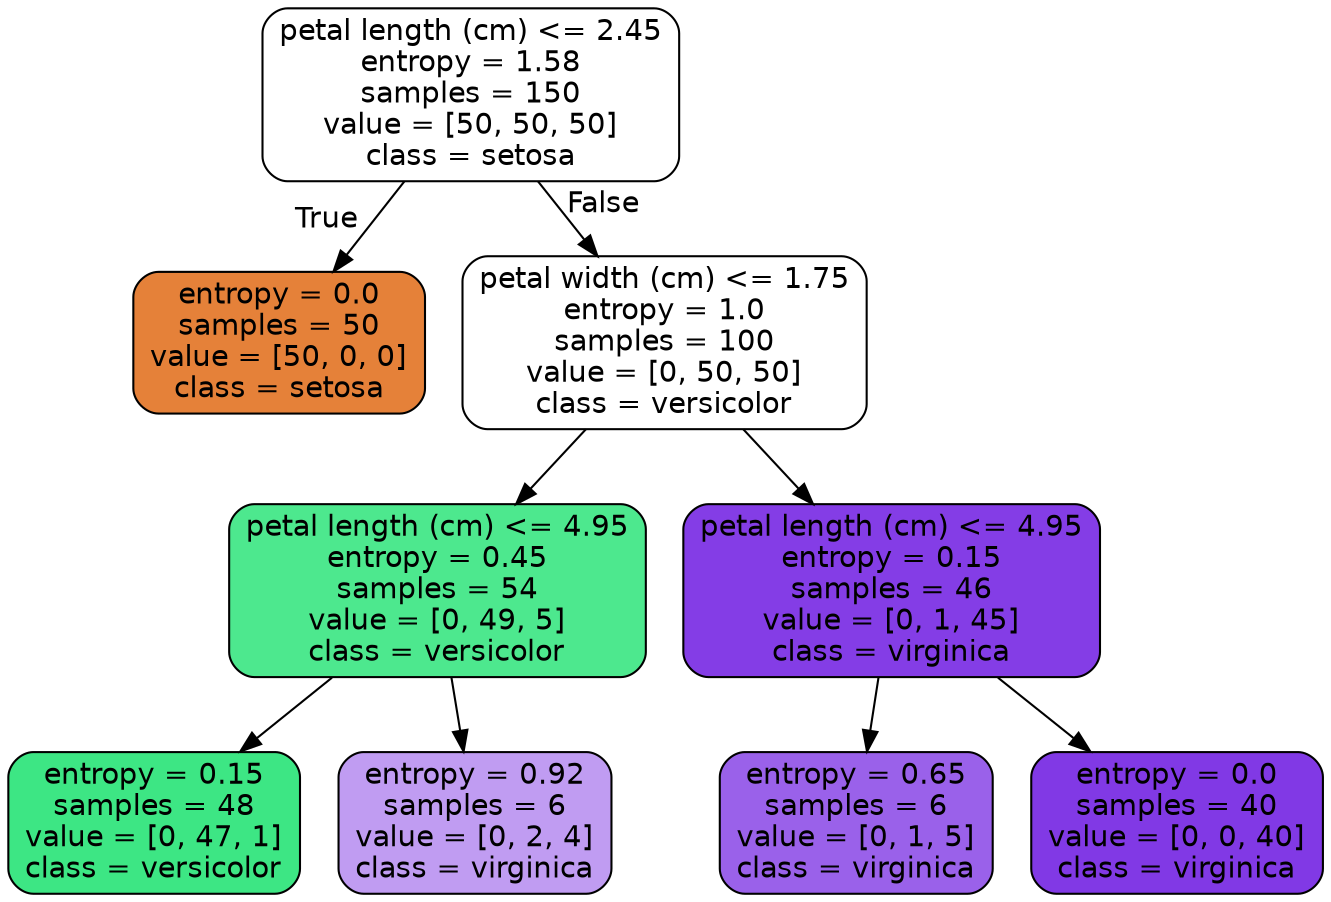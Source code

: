 digraph Tree {
node [shape=box, style="filled, rounded", color="black", fontname=helvetica] ;
edge [fontname=helvetica] ;
0 [label="petal length (cm) <= 2.45\nentropy = 1.58\nsamples = 150\nvalue = [50, 50, 50]\nclass = setosa", fillcolor="#ffffff"] ;
1 [label="entropy = 0.0\nsamples = 50\nvalue = [50, 0, 0]\nclass = setosa", fillcolor="#e58139"] ;
0 -> 1 [labeldistance=2.5, labelangle=45, headlabel="True"] ;
2 [label="petal width (cm) <= 1.75\nentropy = 1.0\nsamples = 100\nvalue = [0, 50, 50]\nclass = versicolor", fillcolor="#ffffff"] ;
0 -> 2 [labeldistance=2.5, labelangle=-45, headlabel="False"] ;
3 [label="petal length (cm) <= 4.95\nentropy = 0.45\nsamples = 54\nvalue = [0, 49, 5]\nclass = versicolor", fillcolor="#4de88e"] ;
2 -> 3 ;
4 [label="entropy = 0.15\nsamples = 48\nvalue = [0, 47, 1]\nclass = versicolor", fillcolor="#3de684"] ;
3 -> 4 ;
5 [label="entropy = 0.92\nsamples = 6\nvalue = [0, 2, 4]\nclass = virginica", fillcolor="#c09cf2"] ;
3 -> 5 ;
6 [label="petal length (cm) <= 4.95\nentropy = 0.15\nsamples = 46\nvalue = [0, 1, 45]\nclass = virginica", fillcolor="#843de6"] ;
2 -> 6 ;
7 [label="entropy = 0.65\nsamples = 6\nvalue = [0, 1, 5]\nclass = virginica", fillcolor="#9a61ea"] ;
6 -> 7 ;
8 [label="entropy = 0.0\nsamples = 40\nvalue = [0, 0, 40]\nclass = virginica", fillcolor="#8139e5"] ;
6 -> 8 ;
}
